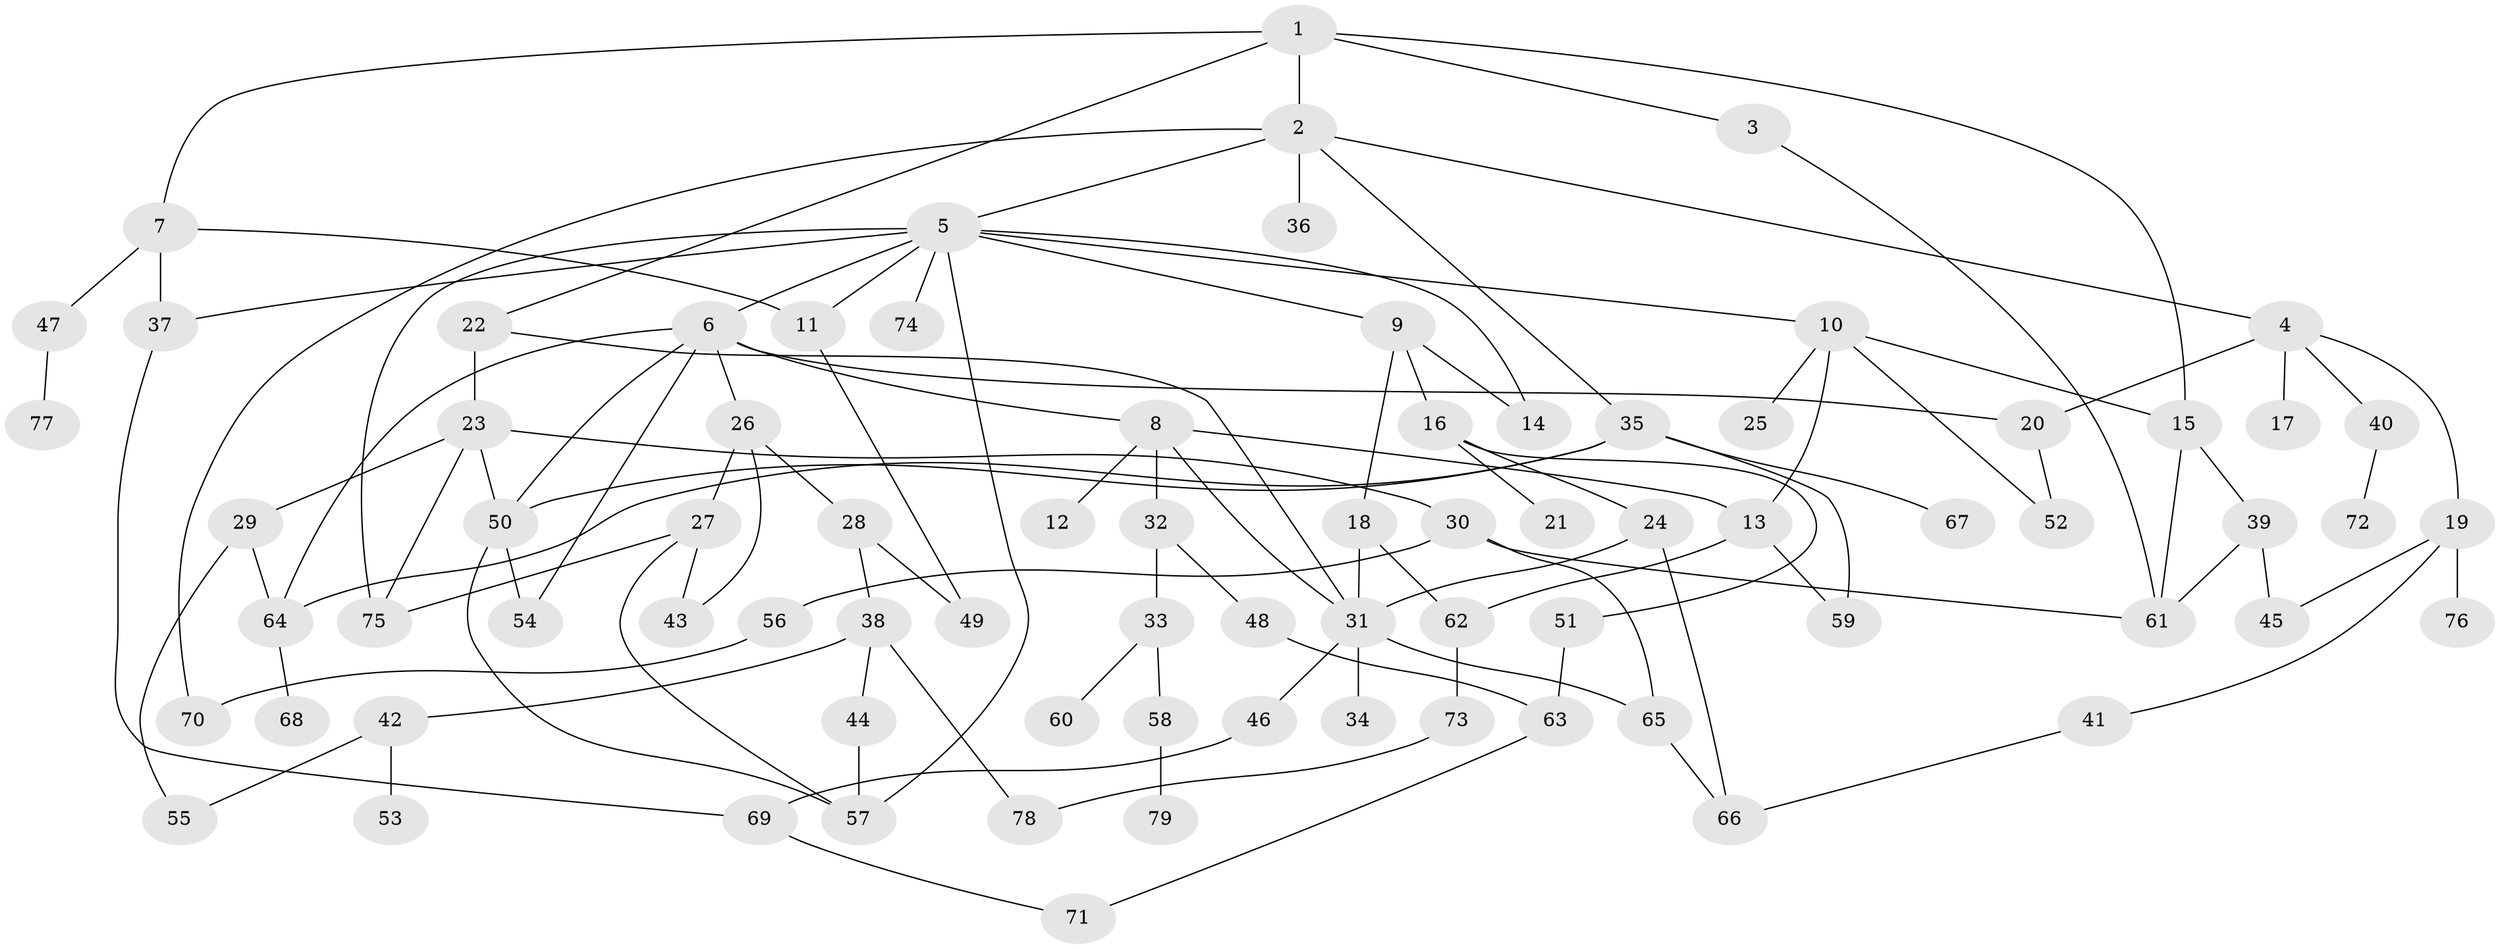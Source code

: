 // coarse degree distribution, {5: 0.08333333333333333, 6: 0.08333333333333333, 4: 0.125, 11: 0.020833333333333332, 9: 0.020833333333333332, 7: 0.041666666666666664, 3: 0.20833333333333334, 2: 0.1875, 1: 0.20833333333333334, 8: 0.020833333333333332}
// Generated by graph-tools (version 1.1) at 2025/51/02/27/25 19:51:39]
// undirected, 79 vertices, 115 edges
graph export_dot {
graph [start="1"]
  node [color=gray90,style=filled];
  1;
  2;
  3;
  4;
  5;
  6;
  7;
  8;
  9;
  10;
  11;
  12;
  13;
  14;
  15;
  16;
  17;
  18;
  19;
  20;
  21;
  22;
  23;
  24;
  25;
  26;
  27;
  28;
  29;
  30;
  31;
  32;
  33;
  34;
  35;
  36;
  37;
  38;
  39;
  40;
  41;
  42;
  43;
  44;
  45;
  46;
  47;
  48;
  49;
  50;
  51;
  52;
  53;
  54;
  55;
  56;
  57;
  58;
  59;
  60;
  61;
  62;
  63;
  64;
  65;
  66;
  67;
  68;
  69;
  70;
  71;
  72;
  73;
  74;
  75;
  76;
  77;
  78;
  79;
  1 -- 2;
  1 -- 3;
  1 -- 7;
  1 -- 22;
  1 -- 15;
  2 -- 4;
  2 -- 5;
  2 -- 35;
  2 -- 36;
  2 -- 70;
  3 -- 61;
  4 -- 17;
  4 -- 19;
  4 -- 40;
  4 -- 20;
  5 -- 6;
  5 -- 9;
  5 -- 10;
  5 -- 11;
  5 -- 14;
  5 -- 74;
  5 -- 75;
  5 -- 57;
  5 -- 37;
  6 -- 8;
  6 -- 20;
  6 -- 26;
  6 -- 50;
  6 -- 54;
  6 -- 64;
  7 -- 37;
  7 -- 47;
  7 -- 11;
  8 -- 12;
  8 -- 32;
  8 -- 13;
  8 -- 31;
  9 -- 16;
  9 -- 18;
  9 -- 14;
  10 -- 13;
  10 -- 15;
  10 -- 25;
  10 -- 52;
  11 -- 49;
  13 -- 59;
  13 -- 62;
  15 -- 39;
  15 -- 61;
  16 -- 21;
  16 -- 24;
  16 -- 51;
  18 -- 31;
  18 -- 62;
  19 -- 41;
  19 -- 45;
  19 -- 76;
  20 -- 52;
  22 -- 23;
  22 -- 31;
  23 -- 29;
  23 -- 30;
  23 -- 75;
  23 -- 50;
  24 -- 66;
  24 -- 31;
  26 -- 27;
  26 -- 28;
  26 -- 43;
  27 -- 43;
  27 -- 57;
  27 -- 75;
  28 -- 38;
  28 -- 49;
  29 -- 55;
  29 -- 64;
  30 -- 56;
  30 -- 65;
  30 -- 61;
  31 -- 34;
  31 -- 46;
  31 -- 65;
  32 -- 33;
  32 -- 48;
  33 -- 58;
  33 -- 60;
  35 -- 59;
  35 -- 67;
  35 -- 50;
  35 -- 64;
  37 -- 69;
  38 -- 42;
  38 -- 44;
  38 -- 78;
  39 -- 61;
  39 -- 45;
  40 -- 72;
  41 -- 66;
  42 -- 53;
  42 -- 55;
  44 -- 57;
  46 -- 69;
  47 -- 77;
  48 -- 63;
  50 -- 57;
  50 -- 54;
  51 -- 63;
  56 -- 70;
  58 -- 79;
  62 -- 73;
  63 -- 71;
  64 -- 68;
  65 -- 66;
  69 -- 71;
  73 -- 78;
}

